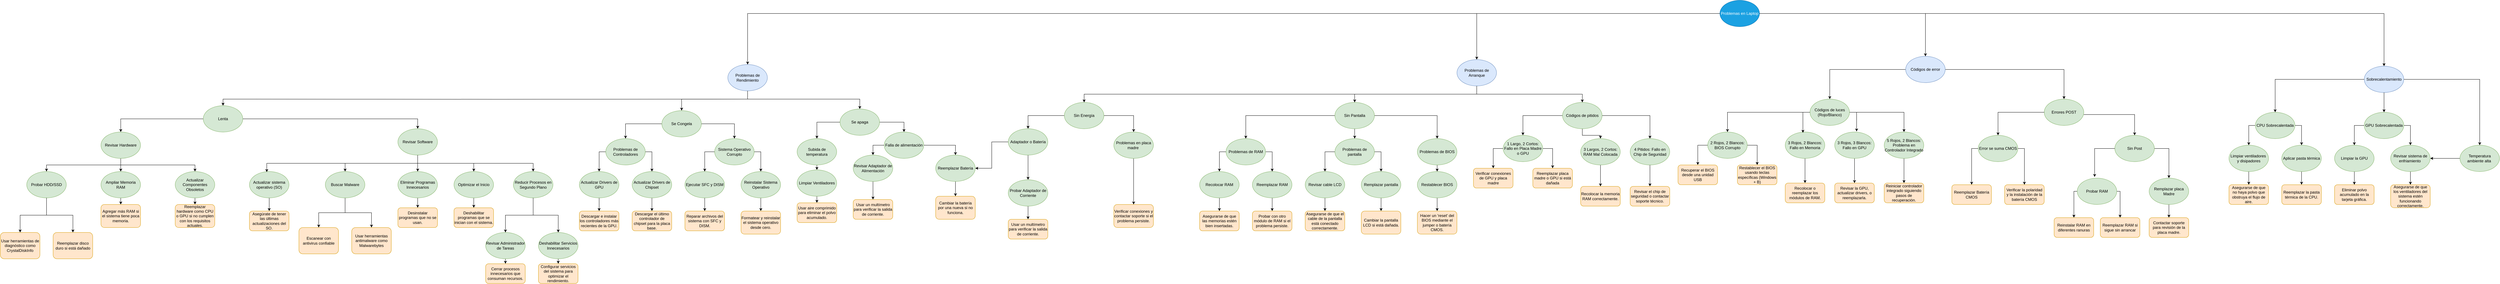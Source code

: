<mxfile version="24.8.6">
  <diagram name="Árbol de Conocimiento" id="0">
    <mxGraphModel dx="13352" dy="4760" grid="1" gridSize="10" guides="1" tooltips="1" connect="1" arrows="1" fold="1" page="1" pageScale="1" pageWidth="827" pageHeight="1169" math="0" shadow="0">
      <root>
        <mxCell id="0" />
        <mxCell id="1" parent="0" />
        <mxCell id="2" value="Problemas en Laptop" style="ellipse;whiteSpace=wrap;html=1;align=center;verticalAlign=middle;fillColor=#1ba1e2;strokeColor=#006EAF;fontColor=#ffffff;" parent="1" vertex="1">
          <mxGeometry x="707" y="30" width="120" height="80" as="geometry" />
        </mxCell>
        <mxCell id="Wz6zYILz41rzN1iIAEfl-210" style="edgeStyle=orthogonalEdgeStyle;rounded=0;orthogonalLoop=1;jettySize=auto;html=1;entryX=0.5;entryY=0;entryDx=0;entryDy=0;" edge="1" parent="1" source="3" target="6">
          <mxGeometry relative="1" as="geometry">
            <Array as="points">
              <mxPoint x="-2240" y="330" />
              <mxPoint x="-2440" y="330" />
            </Array>
          </mxGeometry>
        </mxCell>
        <mxCell id="Wz6zYILz41rzN1iIAEfl-213" style="edgeStyle=orthogonalEdgeStyle;rounded=0;orthogonalLoop=1;jettySize=auto;html=1;exitX=0.5;exitY=1;exitDx=0;exitDy=0;entryX=0.5;entryY=1;entryDx=0;entryDy=0;" edge="1" parent="1" target="5">
          <mxGeometry relative="1" as="geometry">
            <mxPoint x="-2240" y="330" as="sourcePoint" />
            <mxPoint x="-2940" y="375" as="targetPoint" />
          </mxGeometry>
        </mxCell>
        <mxCell id="3" value="Problemas de Rendimiento" style="ellipse;whiteSpace=wrap;html=1;fillColor=#dae8fc;strokeColor=#6c8ebf;" parent="1" vertex="1">
          <mxGeometry x="-2300" y="225" width="120" height="80" as="geometry" />
        </mxCell>
        <mxCell id="4" value="Problemas de Arranque" style="ellipse;whiteSpace=wrap;html=1;fillColor=#dae8fc;strokeColor=#6c8ebf;" parent="1" vertex="1">
          <mxGeometry x="-90" y="210" width="120" height="80" as="geometry" />
        </mxCell>
        <mxCell id="Wz6zYILz41rzN1iIAEfl-221" style="edgeStyle=orthogonalEdgeStyle;rounded=0;orthogonalLoop=1;jettySize=auto;html=1;entryX=0.5;entryY=1;entryDx=0;entryDy=0;" edge="1" parent="1" source="5" target="Wz6zYILz41rzN1iIAEfl-214">
          <mxGeometry relative="1" as="geometry" />
        </mxCell>
        <mxCell id="Wz6zYILz41rzN1iIAEfl-251" style="edgeStyle=orthogonalEdgeStyle;rounded=0;orthogonalLoop=1;jettySize=auto;html=1;entryX=0.5;entryY=1;entryDx=0;entryDy=0;" edge="1" parent="1" source="5" target="Wz6zYILz41rzN1iIAEfl-250">
          <mxGeometry relative="1" as="geometry" />
        </mxCell>
        <mxCell id="5" value="Lenta" style="ellipse;whiteSpace=wrap;html=1;fillColor=#d5e8d4;strokeColor=#82b366;direction=west;" parent="1" vertex="1">
          <mxGeometry x="-3890" y="350" width="120" height="80" as="geometry" />
        </mxCell>
        <mxCell id="Wz6zYILz41rzN1iIAEfl-211" style="edgeStyle=orthogonalEdgeStyle;rounded=0;orthogonalLoop=1;jettySize=auto;html=1;entryX=0.5;entryY=0;entryDx=0;entryDy=0;" edge="1" parent="1" source="6" target="Wz6zYILz41rzN1iIAEfl-194">
          <mxGeometry relative="1" as="geometry" />
        </mxCell>
        <mxCell id="Wz6zYILz41rzN1iIAEfl-212" style="edgeStyle=orthogonalEdgeStyle;rounded=0;orthogonalLoop=1;jettySize=auto;html=1;entryX=0.5;entryY=0;entryDx=0;entryDy=0;" edge="1" parent="1" source="6" target="Wz6zYILz41rzN1iIAEfl-197">
          <mxGeometry relative="1" as="geometry" />
        </mxCell>
        <mxCell id="6" value="Se Congela" style="ellipse;whiteSpace=wrap;html=1;fillColor=#d5e8d4;strokeColor=#82b366;" parent="1" vertex="1">
          <mxGeometry x="-2500" y="365" width="120" height="80" as="geometry" />
        </mxCell>
        <mxCell id="Wz6zYILz41rzN1iIAEfl-158" style="edgeStyle=orthogonalEdgeStyle;rounded=0;orthogonalLoop=1;jettySize=auto;html=1;entryX=0.5;entryY=0;entryDx=0;entryDy=0;" edge="1" parent="1" source="7" target="Wz6zYILz41rzN1iIAEfl-145">
          <mxGeometry relative="1" as="geometry" />
        </mxCell>
        <mxCell id="Wz6zYILz41rzN1iIAEfl-159" style="edgeStyle=orthogonalEdgeStyle;rounded=0;orthogonalLoop=1;jettySize=auto;html=1;entryX=0.5;entryY=0;entryDx=0;entryDy=0;exitX=0;exitY=0.5;exitDx=0;exitDy=0;" edge="1" parent="1" source="7" target="Wz6zYILz41rzN1iIAEfl-148">
          <mxGeometry relative="1" as="geometry" />
        </mxCell>
        <mxCell id="7" value="Sin Energía" style="ellipse;whiteSpace=wrap;html=1;fillColor=#d5e8d4;strokeColor=#82b366;" parent="1" vertex="1">
          <mxGeometry x="-1280" y="340" width="120" height="80" as="geometry" />
        </mxCell>
        <mxCell id="Wz6zYILz41rzN1iIAEfl-141" style="edgeStyle=orthogonalEdgeStyle;rounded=0;orthogonalLoop=1;jettySize=auto;html=1;entryX=0.5;entryY=0;entryDx=0;entryDy=0;" edge="1" parent="1" source="8" target="Wz6zYILz41rzN1iIAEfl-125">
          <mxGeometry relative="1" as="geometry" />
        </mxCell>
        <mxCell id="Wz6zYILz41rzN1iIAEfl-142" style="edgeStyle=orthogonalEdgeStyle;rounded=0;orthogonalLoop=1;jettySize=auto;html=1;entryX=0.5;entryY=0;entryDx=0;entryDy=0;" edge="1" parent="1" source="8" target="Wz6zYILz41rzN1iIAEfl-119">
          <mxGeometry relative="1" as="geometry" />
        </mxCell>
        <mxCell id="Wz6zYILz41rzN1iIAEfl-143" style="edgeStyle=orthogonalEdgeStyle;rounded=0;orthogonalLoop=1;jettySize=auto;html=1;exitX=0.5;exitY=1;exitDx=0;exitDy=0;entryX=0.5;entryY=0;entryDx=0;entryDy=0;" edge="1" parent="1" source="8" target="Wz6zYILz41rzN1iIAEfl-122">
          <mxGeometry relative="1" as="geometry" />
        </mxCell>
        <mxCell id="8" value="Sin Pantalla" style="ellipse;whiteSpace=wrap;html=1;fillColor=#d5e8d4;strokeColor=#82b366;" parent="1" vertex="1">
          <mxGeometry x="-460" y="340" width="120" height="80" as="geometry" />
        </mxCell>
        <mxCell id="9" style="edgeStyle=orthogonalEdgeStyle;rounded=0;orthogonalLoop=1;jettySize=auto;html=1;" parent="1" source="2" target="3" edge="1">
          <mxGeometry relative="1" as="geometry" />
        </mxCell>
        <mxCell id="10" style="edgeStyle=orthogonalEdgeStyle;rounded=0;orthogonalLoop=1;jettySize=auto;html=1;" parent="1" source="2" target="4" edge="1">
          <mxGeometry relative="1" as="geometry" />
        </mxCell>
        <mxCell id="13" style="edgeStyle=orthogonalEdgeStyle;rounded=0;orthogonalLoop=1;jettySize=auto;html=1;exitX=0.5;exitY=1;exitDx=0;exitDy=0;" parent="1" source="4" target="7" edge="1">
          <mxGeometry relative="1" as="geometry" />
        </mxCell>
        <mxCell id="14" style="edgeStyle=orthogonalEdgeStyle;rounded=0;orthogonalLoop=1;jettySize=auto;html=1;exitX=0.5;exitY=1;exitDx=0;exitDy=0;" parent="1" source="4" target="8" edge="1">
          <mxGeometry relative="1" as="geometry" />
        </mxCell>
        <mxCell id="Wz6zYILz41rzN1iIAEfl-52" style="edgeStyle=orthogonalEdgeStyle;rounded=0;orthogonalLoop=1;jettySize=auto;html=1;entryX=0.5;entryY=0;entryDx=0;entryDy=0;" edge="1" parent="1" source="Wz6zYILz41rzN1iIAEfl-14" target="Wz6zYILz41rzN1iIAEfl-51">
          <mxGeometry relative="1" as="geometry" />
        </mxCell>
        <mxCell id="Wz6zYILz41rzN1iIAEfl-53" style="edgeStyle=orthogonalEdgeStyle;rounded=0;orthogonalLoop=1;jettySize=auto;html=1;entryX=0.5;entryY=0;entryDx=0;entryDy=0;" edge="1" parent="1" source="Wz6zYILz41rzN1iIAEfl-14" target="Wz6zYILz41rzN1iIAEfl-50">
          <mxGeometry relative="1" as="geometry" />
        </mxCell>
        <mxCell id="Wz6zYILz41rzN1iIAEfl-14" value="Códigos de error" style="ellipse;whiteSpace=wrap;html=1;fillColor=#dae8fc;strokeColor=#6c8ebf;" vertex="1" parent="1">
          <mxGeometry x="1270" y="200" width="120" height="80" as="geometry" />
        </mxCell>
        <mxCell id="Wz6zYILz41rzN1iIAEfl-15" style="edgeStyle=orthogonalEdgeStyle;rounded=0;orthogonalLoop=1;jettySize=auto;html=1;exitX=1;exitY=0.5;exitDx=0;exitDy=0;entryX=0.5;entryY=0;entryDx=0;entryDy=0;" edge="1" parent="1" source="2" target="Wz6zYILz41rzN1iIAEfl-14">
          <mxGeometry relative="1" as="geometry">
            <mxPoint x="530" y="100" as="sourcePoint" />
            <mxPoint x="670" y="210" as="targetPoint" />
          </mxGeometry>
        </mxCell>
        <mxCell id="Wz6zYILz41rzN1iIAEfl-16" value="Sobrecalentamiento" style="ellipse;whiteSpace=wrap;html=1;fillColor=#dae8fc;strokeColor=#6c8ebf;" vertex="1" parent="1">
          <mxGeometry x="2660" y="230" width="120" height="80" as="geometry" />
        </mxCell>
        <mxCell id="Wz6zYILz41rzN1iIAEfl-17" style="edgeStyle=orthogonalEdgeStyle;rounded=0;orthogonalLoop=1;jettySize=auto;html=1;exitX=1;exitY=0.5;exitDx=0;exitDy=0;entryX=0.5;entryY=0;entryDx=0;entryDy=0;" edge="1" parent="1" target="Wz6zYILz41rzN1iIAEfl-16" source="2">
          <mxGeometry relative="1" as="geometry">
            <mxPoint x="920" y="90" as="sourcePoint" />
            <mxPoint x="1070" y="210" as="targetPoint" />
          </mxGeometry>
        </mxCell>
        <mxCell id="Wz6zYILz41rzN1iIAEfl-266" style="edgeStyle=orthogonalEdgeStyle;rounded=0;orthogonalLoop=1;jettySize=auto;html=1;entryX=1;entryY=0.5;entryDx=0;entryDy=0;" edge="1" parent="1" source="Wz6zYILz41rzN1iIAEfl-18" target="Wz6zYILz41rzN1iIAEfl-37">
          <mxGeometry relative="1" as="geometry" />
        </mxCell>
        <mxCell id="Wz6zYILz41rzN1iIAEfl-18" value="Temperatura ambiente alta&amp;nbsp;" style="ellipse;whiteSpace=wrap;html=1;fillColor=#d5e8d4;strokeColor=#82b366;" vertex="1" parent="1">
          <mxGeometry x="2950" y="470" width="120" height="80" as="geometry" />
        </mxCell>
        <mxCell id="Wz6zYILz41rzN1iIAEfl-41" style="edgeStyle=orthogonalEdgeStyle;rounded=0;orthogonalLoop=1;jettySize=auto;html=1;exitX=0;exitY=0.5;exitDx=0;exitDy=0;" edge="1" parent="1" source="Wz6zYILz41rzN1iIAEfl-19" target="Wz6zYILz41rzN1iIAEfl-39">
          <mxGeometry relative="1" as="geometry" />
        </mxCell>
        <mxCell id="Wz6zYILz41rzN1iIAEfl-42" value="" style="edgeStyle=orthogonalEdgeStyle;rounded=0;orthogonalLoop=1;jettySize=auto;html=1;entryX=0.5;entryY=0;entryDx=0;entryDy=0;exitX=1;exitY=0.5;exitDx=0;exitDy=0;" edge="1" parent="1" source="Wz6zYILz41rzN1iIAEfl-19" target="Wz6zYILz41rzN1iIAEfl-37">
          <mxGeometry relative="1" as="geometry" />
        </mxCell>
        <mxCell id="Wz6zYILz41rzN1iIAEfl-19" value="GPU Sobrecalentada" style="ellipse;whiteSpace=wrap;html=1;fillColor=#d5e8d4;strokeColor=#82b366;" vertex="1" parent="1">
          <mxGeometry x="2660" y="370" width="120" height="80" as="geometry" />
        </mxCell>
        <mxCell id="Wz6zYILz41rzN1iIAEfl-30" style="edgeStyle=orthogonalEdgeStyle;rounded=0;orthogonalLoop=1;jettySize=auto;html=1;entryX=0.5;entryY=0;entryDx=0;entryDy=0;exitX=0;exitY=0.5;exitDx=0;exitDy=0;" edge="1" parent="1" source="Wz6zYILz41rzN1iIAEfl-20" target="Wz6zYILz41rzN1iIAEfl-28">
          <mxGeometry relative="1" as="geometry" />
        </mxCell>
        <mxCell id="Wz6zYILz41rzN1iIAEfl-31" style="edgeStyle=orthogonalEdgeStyle;rounded=0;orthogonalLoop=1;jettySize=auto;html=1;exitX=1;exitY=0.5;exitDx=0;exitDy=0;" edge="1" parent="1" source="Wz6zYILz41rzN1iIAEfl-20" target="Wz6zYILz41rzN1iIAEfl-27">
          <mxGeometry relative="1" as="geometry" />
        </mxCell>
        <mxCell id="Wz6zYILz41rzN1iIAEfl-20" value="CPU Sobrecalentada" style="ellipse;whiteSpace=wrap;html=1;fillColor=#d5e8d4;strokeColor=#82b366;" vertex="1" parent="1">
          <mxGeometry x="2330" y="370" width="120" height="80" as="geometry" />
        </mxCell>
        <mxCell id="Wz6zYILz41rzN1iIAEfl-21" value="" style="endArrow=classic;html=1;rounded=0;exitX=0;exitY=0.5;exitDx=0;exitDy=0;entryX=0.5;entryY=0;entryDx=0;entryDy=0;" edge="1" parent="1" source="Wz6zYILz41rzN1iIAEfl-16" target="Wz6zYILz41rzN1iIAEfl-20">
          <mxGeometry width="50" height="50" relative="1" as="geometry">
            <mxPoint x="2610" y="340" as="sourcePoint" />
            <mxPoint x="2660" y="290" as="targetPoint" />
            <Array as="points">
              <mxPoint x="2450" y="270" />
              <mxPoint x="2390" y="270" />
            </Array>
          </mxGeometry>
        </mxCell>
        <mxCell id="Wz6zYILz41rzN1iIAEfl-22" value="" style="endArrow=classic;html=1;rounded=0;entryX=0.5;entryY=0;entryDx=0;entryDy=0;exitX=1;exitY=0.5;exitDx=0;exitDy=0;" edge="1" parent="1" source="Wz6zYILz41rzN1iIAEfl-16" target="Wz6zYILz41rzN1iIAEfl-18">
          <mxGeometry width="50" height="50" relative="1" as="geometry">
            <mxPoint x="2790" y="270" as="sourcePoint" />
            <mxPoint x="2510" y="370" as="targetPoint" />
            <Array as="points">
              <mxPoint x="2940" y="270" />
              <mxPoint x="3010" y="270" />
            </Array>
          </mxGeometry>
        </mxCell>
        <mxCell id="Wz6zYILz41rzN1iIAEfl-23" value="" style="endArrow=classic;html=1;rounded=0;exitX=0.5;exitY=1;exitDx=0;exitDy=0;entryX=0.5;entryY=0;entryDx=0;entryDy=0;" edge="1" parent="1" source="Wz6zYILz41rzN1iIAEfl-16" target="Wz6zYILz41rzN1iIAEfl-19">
          <mxGeometry width="50" height="50" relative="1" as="geometry">
            <mxPoint x="2680" y="290" as="sourcePoint" />
            <mxPoint x="2520" y="380" as="targetPoint" />
            <Array as="points" />
          </mxGeometry>
        </mxCell>
        <mxCell id="Wz6zYILz41rzN1iIAEfl-25" value="Asegurarse de que no haya polvo que obstruya el flujo de aire." style="rounded=1;whiteSpace=wrap;html=1;fillColor=#ffe6cc;strokeColor=#d79b00;" vertex="1" parent="1">
          <mxGeometry x="2250" y="590" width="120" height="60" as="geometry" />
        </mxCell>
        <mxCell id="Wz6zYILz41rzN1iIAEfl-34" value="" style="edgeStyle=orthogonalEdgeStyle;rounded=0;orthogonalLoop=1;jettySize=auto;html=1;" edge="1" parent="1" source="Wz6zYILz41rzN1iIAEfl-27" target="Wz6zYILz41rzN1iIAEfl-33">
          <mxGeometry relative="1" as="geometry" />
        </mxCell>
        <mxCell id="Wz6zYILz41rzN1iIAEfl-27" value="Aplicar pasta térmica" style="ellipse;whiteSpace=wrap;html=1;fillColor=#d5e8d4;strokeColor=#82b366;" vertex="1" parent="1">
          <mxGeometry x="2410" y="470" width="120" height="80" as="geometry" />
        </mxCell>
        <mxCell id="Wz6zYILz41rzN1iIAEfl-32" value="" style="edgeStyle=orthogonalEdgeStyle;rounded=0;orthogonalLoop=1;jettySize=auto;html=1;" edge="1" parent="1" source="Wz6zYILz41rzN1iIAEfl-28" target="Wz6zYILz41rzN1iIAEfl-25">
          <mxGeometry relative="1" as="geometry" />
        </mxCell>
        <mxCell id="Wz6zYILz41rzN1iIAEfl-28" value="Limpiar ventiladores&amp;nbsp;&lt;div&gt;y disipadores&lt;/div&gt;" style="ellipse;whiteSpace=wrap;html=1;fillColor=#d5e8d4;strokeColor=#82b366;" vertex="1" parent="1">
          <mxGeometry x="2250" y="470" width="120" height="80" as="geometry" />
        </mxCell>
        <mxCell id="Wz6zYILz41rzN1iIAEfl-33" value="Reemplazar la pasta térmica de la CPU." style="rounded=1;whiteSpace=wrap;html=1;fillColor=#ffe6cc;strokeColor=#d79b00;" vertex="1" parent="1">
          <mxGeometry x="2410" y="590" width="120" height="60" as="geometry" />
        </mxCell>
        <mxCell id="Wz6zYILz41rzN1iIAEfl-35" value="Eliminar polvo acumulado en la tarjeta gráfica." style="rounded=1;whiteSpace=wrap;html=1;fillColor=#ffe6cc;strokeColor=#d79b00;" vertex="1" parent="1">
          <mxGeometry x="2570" y="590" width="120" height="60" as="geometry" />
        </mxCell>
        <mxCell id="Wz6zYILz41rzN1iIAEfl-36" value="" style="edgeStyle=orthogonalEdgeStyle;rounded=0;orthogonalLoop=1;jettySize=auto;html=1;" edge="1" parent="1" source="Wz6zYILz41rzN1iIAEfl-37" target="Wz6zYILz41rzN1iIAEfl-40">
          <mxGeometry relative="1" as="geometry" />
        </mxCell>
        <mxCell id="Wz6zYILz41rzN1iIAEfl-37" value="Revisar sistema de enfriamiento&amp;nbsp;" style="ellipse;whiteSpace=wrap;html=1;fillColor=#d5e8d4;strokeColor=#82b366;" vertex="1" parent="1">
          <mxGeometry x="2740" y="470" width="120" height="80" as="geometry" />
        </mxCell>
        <mxCell id="Wz6zYILz41rzN1iIAEfl-38" value="" style="edgeStyle=orthogonalEdgeStyle;rounded=0;orthogonalLoop=1;jettySize=auto;html=1;" edge="1" parent="1" source="Wz6zYILz41rzN1iIAEfl-39" target="Wz6zYILz41rzN1iIAEfl-35">
          <mxGeometry relative="1" as="geometry" />
        </mxCell>
        <mxCell id="Wz6zYILz41rzN1iIAEfl-39" value="Limpiar la GPU" style="ellipse;whiteSpace=wrap;html=1;fillColor=#d5e8d4;strokeColor=#82b366;" vertex="1" parent="1">
          <mxGeometry x="2570" y="470" width="120" height="80" as="geometry" />
        </mxCell>
        <mxCell id="Wz6zYILz41rzN1iIAEfl-40" value="Asegurarse de que los ventiladores del sistema estén funcionando correctamente." style="rounded=1;whiteSpace=wrap;html=1;fillColor=#ffe6cc;strokeColor=#d79b00;" vertex="1" parent="1">
          <mxGeometry x="2740" y="590" width="120" height="70" as="geometry" />
        </mxCell>
        <mxCell id="Wz6zYILz41rzN1iIAEfl-65" style="edgeStyle=orthogonalEdgeStyle;rounded=0;orthogonalLoop=1;jettySize=auto;html=1;entryX=0.5;entryY=0;entryDx=0;entryDy=0;exitX=0.999;exitY=0.586;exitDx=0;exitDy=0;exitPerimeter=0;" edge="1" parent="1" source="Wz6zYILz41rzN1iIAEfl-50" target="Wz6zYILz41rzN1iIAEfl-56">
          <mxGeometry relative="1" as="geometry" />
        </mxCell>
        <mxCell id="Wz6zYILz41rzN1iIAEfl-50" value="Errores POST" style="ellipse;whiteSpace=wrap;html=1;fillColor=#d5e8d4;strokeColor=#82b366;" vertex="1" parent="1">
          <mxGeometry x="1690" y="330" width="120" height="80" as="geometry" />
        </mxCell>
        <mxCell id="Wz6zYILz41rzN1iIAEfl-85" style="edgeStyle=orthogonalEdgeStyle;rounded=0;orthogonalLoop=1;jettySize=auto;html=1;entryX=0.5;entryY=0;entryDx=0;entryDy=0;" edge="1" parent="1" source="Wz6zYILz41rzN1iIAEfl-51" target="Wz6zYILz41rzN1iIAEfl-81">
          <mxGeometry relative="1" as="geometry" />
        </mxCell>
        <mxCell id="Wz6zYILz41rzN1iIAEfl-86" style="edgeStyle=orthogonalEdgeStyle;rounded=0;orthogonalLoop=1;jettySize=auto;html=1;entryX=0.5;entryY=0;entryDx=0;entryDy=0;" edge="1" parent="1" source="Wz6zYILz41rzN1iIAEfl-51" target="Wz6zYILz41rzN1iIAEfl-82">
          <mxGeometry relative="1" as="geometry" />
        </mxCell>
        <mxCell id="Wz6zYILz41rzN1iIAEfl-51" value="Códigos de luces (Rojo/Blanco)" style="ellipse;whiteSpace=wrap;html=1;fillColor=#d5e8d4;strokeColor=#82b366;" vertex="1" parent="1">
          <mxGeometry x="980" y="330" width="120" height="80" as="geometry" />
        </mxCell>
        <mxCell id="Wz6zYILz41rzN1iIAEfl-76" style="edgeStyle=orthogonalEdgeStyle;rounded=0;orthogonalLoop=1;jettySize=auto;html=1;entryX=0.5;entryY=0;entryDx=0;entryDy=0;exitX=1;exitY=0.5;exitDx=0;exitDy=0;" edge="1" parent="1" source="Wz6zYILz41rzN1iIAEfl-55" target="Wz6zYILz41rzN1iIAEfl-74">
          <mxGeometry relative="1" as="geometry">
            <mxPoint x="1630" y="580" as="targetPoint" />
          </mxGeometry>
        </mxCell>
        <mxCell id="Wz6zYILz41rzN1iIAEfl-77" style="edgeStyle=orthogonalEdgeStyle;rounded=0;orthogonalLoop=1;jettySize=auto;html=1;entryX=0.5;entryY=0;entryDx=0;entryDy=0;exitX=0;exitY=0.5;exitDx=0;exitDy=0;" edge="1" parent="1" source="Wz6zYILz41rzN1iIAEfl-55" target="Wz6zYILz41rzN1iIAEfl-69">
          <mxGeometry relative="1" as="geometry">
            <mxPoint x="1470" y="580" as="targetPoint" />
          </mxGeometry>
        </mxCell>
        <mxCell id="Wz6zYILz41rzN1iIAEfl-55" value="Error se suma CMOS" style="ellipse;whiteSpace=wrap;html=1;fillColor=#d5e8d4;strokeColor=#82b366;" vertex="1" parent="1">
          <mxGeometry x="1490" y="440" width="120" height="80" as="geometry" />
        </mxCell>
        <mxCell id="Wz6zYILz41rzN1iIAEfl-63" style="edgeStyle=orthogonalEdgeStyle;rounded=0;orthogonalLoop=1;jettySize=auto;html=1;entryX=0.5;entryY=0;entryDx=0;entryDy=0;exitX=1;exitY=0.5;exitDx=0;exitDy=0;" edge="1" parent="1" source="Wz6zYILz41rzN1iIAEfl-56" target="Wz6zYILz41rzN1iIAEfl-59">
          <mxGeometry relative="1" as="geometry" />
        </mxCell>
        <mxCell id="Wz6zYILz41rzN1iIAEfl-56" value="Sin Post" style="ellipse;whiteSpace=wrap;html=1;fillColor=#d5e8d4;strokeColor=#82b366;" vertex="1" parent="1">
          <mxGeometry x="1904" y="440" width="120" height="80" as="geometry" />
        </mxCell>
        <mxCell id="Wz6zYILz41rzN1iIAEfl-58" value="" style="edgeStyle=orthogonalEdgeStyle;rounded=0;orthogonalLoop=1;jettySize=auto;html=1;" edge="1" parent="1" source="Wz6zYILz41rzN1iIAEfl-59" target="Wz6zYILz41rzN1iIAEfl-62">
          <mxGeometry relative="1" as="geometry" />
        </mxCell>
        <mxCell id="Wz6zYILz41rzN1iIAEfl-59" value="Remplazar placa Madre" style="ellipse;whiteSpace=wrap;html=1;fillColor=#d5e8d4;strokeColor=#82b366;" vertex="1" parent="1">
          <mxGeometry x="2008" y="570" width="120" height="80" as="geometry" />
        </mxCell>
        <mxCell id="Wz6zYILz41rzN1iIAEfl-60" value="" style="edgeStyle=orthogonalEdgeStyle;rounded=0;orthogonalLoop=1;jettySize=auto;html=1;exitX=0;exitY=0.5;exitDx=0;exitDy=0;entryX=0.5;entryY=0;entryDx=0;entryDy=0;" edge="1" parent="1" source="Wz6zYILz41rzN1iIAEfl-61" target="Wz6zYILz41rzN1iIAEfl-79">
          <mxGeometry relative="1" as="geometry">
            <mxPoint x="1780" y="680" as="targetPoint" />
            <Array as="points">
              <mxPoint x="1780" y="610" />
            </Array>
          </mxGeometry>
        </mxCell>
        <mxCell id="Wz6zYILz41rzN1iIAEfl-68" style="edgeStyle=orthogonalEdgeStyle;rounded=0;orthogonalLoop=1;jettySize=auto;html=1;entryX=0.5;entryY=0;entryDx=0;entryDy=0;exitX=1;exitY=0.5;exitDx=0;exitDy=0;" edge="1" parent="1" source="Wz6zYILz41rzN1iIAEfl-61" target="Wz6zYILz41rzN1iIAEfl-80">
          <mxGeometry relative="1" as="geometry">
            <mxPoint x="1920" y="680" as="targetPoint" />
            <Array as="points">
              <mxPoint x="1920" y="610" />
            </Array>
          </mxGeometry>
        </mxCell>
        <mxCell id="Wz6zYILz41rzN1iIAEfl-61" value="Probar RAM" style="ellipse;whiteSpace=wrap;html=1;fillColor=#d5e8d4;strokeColor=#82b366;" vertex="1" parent="1">
          <mxGeometry x="1790" y="570" width="120" height="80" as="geometry" />
        </mxCell>
        <mxCell id="Wz6zYILz41rzN1iIAEfl-62" value="Contactar soporte para revisión de la placa madre." style="rounded=1;whiteSpace=wrap;html=1;fillColor=#ffe6cc;strokeColor=#d79b00;" vertex="1" parent="1">
          <mxGeometry x="2008" y="690" width="120" height="60" as="geometry" />
        </mxCell>
        <mxCell id="Wz6zYILz41rzN1iIAEfl-64" style="edgeStyle=orthogonalEdgeStyle;rounded=0;orthogonalLoop=1;jettySize=auto;html=1;entryX=0.44;entryY=-0.045;entryDx=0;entryDy=0;entryPerimeter=0;exitX=0;exitY=0.5;exitDx=0;exitDy=0;" edge="1" parent="1" source="Wz6zYILz41rzN1iIAEfl-56" target="Wz6zYILz41rzN1iIAEfl-61">
          <mxGeometry relative="1" as="geometry" />
        </mxCell>
        <mxCell id="Wz6zYILz41rzN1iIAEfl-69" value="Reemplazar Batería CMOS" style="rounded=1;whiteSpace=wrap;html=1;fillColor=#ffe6cc;strokeColor=#d79b00;" vertex="1" parent="1">
          <mxGeometry x="1410" y="590" width="120" height="60" as="geometry" />
        </mxCell>
        <mxCell id="Wz6zYILz41rzN1iIAEfl-74" value="Verificar la polaridad y la instalación de la batería CMOS" style="rounded=1;whiteSpace=wrap;html=1;fillColor=#ffe6cc;strokeColor=#d79b00;" vertex="1" parent="1">
          <mxGeometry x="1570" y="590" width="120" height="60" as="geometry" />
        </mxCell>
        <mxCell id="Wz6zYILz41rzN1iIAEfl-75" style="edgeStyle=orthogonalEdgeStyle;rounded=0;orthogonalLoop=1;jettySize=auto;html=1;entryX=0.5;entryY=0;entryDx=0;entryDy=0;" edge="1" parent="1" source="Wz6zYILz41rzN1iIAEfl-50" target="Wz6zYILz41rzN1iIAEfl-55">
          <mxGeometry relative="1" as="geometry">
            <mxPoint x="1490" y="360" as="targetPoint" />
            <Array as="points">
              <mxPoint x="1550" y="370" />
            </Array>
          </mxGeometry>
        </mxCell>
        <mxCell id="Wz6zYILz41rzN1iIAEfl-79" value="Reinstalar RAM en diferentes ranuras" style="rounded=1;whiteSpace=wrap;html=1;fillColor=#ffe6cc;strokeColor=#d79b00;" vertex="1" parent="1">
          <mxGeometry x="1720" y="690" width="120" height="60" as="geometry" />
        </mxCell>
        <mxCell id="Wz6zYILz41rzN1iIAEfl-80" value="Reemplazar RAM si sigue sin arrancar" style="rounded=1;whiteSpace=wrap;html=1;fillColor=#ffe6cc;strokeColor=#d79b00;" vertex="1" parent="1">
          <mxGeometry x="1860" y="690" width="120" height="60" as="geometry" />
        </mxCell>
        <mxCell id="Wz6zYILz41rzN1iIAEfl-91" style="edgeStyle=orthogonalEdgeStyle;rounded=0;orthogonalLoop=1;jettySize=auto;html=1;entryX=0.5;entryY=0;entryDx=0;entryDy=0;exitX=0;exitY=0.5;exitDx=0;exitDy=0;" edge="1" parent="1" source="Wz6zYILz41rzN1iIAEfl-81" target="Wz6zYILz41rzN1iIAEfl-93">
          <mxGeometry relative="1" as="geometry">
            <mxPoint x="639" y="520" as="targetPoint" />
          </mxGeometry>
        </mxCell>
        <mxCell id="Wz6zYILz41rzN1iIAEfl-92" value="" style="edgeStyle=orthogonalEdgeStyle;rounded=0;orthogonalLoop=1;jettySize=auto;html=1;entryX=0.5;entryY=0;entryDx=0;entryDy=0;exitX=1;exitY=0.5;exitDx=0;exitDy=0;" edge="1" parent="1" source="Wz6zYILz41rzN1iIAEfl-81" target="Wz6zYILz41rzN1iIAEfl-94">
          <mxGeometry relative="1" as="geometry">
            <mxPoint x="821" y="520" as="targetPoint" />
          </mxGeometry>
        </mxCell>
        <mxCell id="Wz6zYILz41rzN1iIAEfl-81" value="2 Rojos, 2 Blancos: BIOS Corrupto" style="ellipse;whiteSpace=wrap;html=1;fillColor=#d5e8d4;strokeColor=#82b366;" vertex="1" parent="1">
          <mxGeometry x="670" y="430" width="120" height="80" as="geometry" />
        </mxCell>
        <mxCell id="Wz6zYILz41rzN1iIAEfl-100" style="edgeStyle=orthogonalEdgeStyle;rounded=0;orthogonalLoop=1;jettySize=auto;html=1;entryX=0.5;entryY=0;entryDx=0;entryDy=0;" edge="1" parent="1" source="Wz6zYILz41rzN1iIAEfl-82" target="Wz6zYILz41rzN1iIAEfl-97">
          <mxGeometry relative="1" as="geometry" />
        </mxCell>
        <mxCell id="Wz6zYILz41rzN1iIAEfl-82" value="5 Rojos, 2 Blancos: Problema en Controlador Integrado" style="ellipse;whiteSpace=wrap;html=1;fillColor=#d5e8d4;strokeColor=#82b366;align=center;" vertex="1" parent="1">
          <mxGeometry x="1205" y="430" width="120" height="80" as="geometry" />
        </mxCell>
        <mxCell id="Wz6zYILz41rzN1iIAEfl-99" style="edgeStyle=orthogonalEdgeStyle;rounded=0;orthogonalLoop=1;jettySize=auto;html=1;entryX=0.5;entryY=0;entryDx=0;entryDy=0;" edge="1" parent="1" source="Wz6zYILz41rzN1iIAEfl-83" target="Wz6zYILz41rzN1iIAEfl-96">
          <mxGeometry relative="1" as="geometry" />
        </mxCell>
        <mxCell id="Wz6zYILz41rzN1iIAEfl-83" value="3 Rojos, 3 Blancos: Fallo en GPU" style="ellipse;whiteSpace=wrap;html=1;fillColor=#d5e8d4;strokeColor=#82b366;" vertex="1" parent="1">
          <mxGeometry x="1055" y="430" width="120" height="80" as="geometry" />
        </mxCell>
        <mxCell id="Wz6zYILz41rzN1iIAEfl-98" style="edgeStyle=orthogonalEdgeStyle;rounded=0;orthogonalLoop=1;jettySize=auto;html=1;entryX=0.5;entryY=0;entryDx=0;entryDy=0;" edge="1" parent="1" source="Wz6zYILz41rzN1iIAEfl-84" target="Wz6zYILz41rzN1iIAEfl-95">
          <mxGeometry relative="1" as="geometry" />
        </mxCell>
        <mxCell id="Wz6zYILz41rzN1iIAEfl-84" value="3 Rojos, 2 Blancos: Fallo en Memoria" style="ellipse;whiteSpace=wrap;html=1;fillColor=#d5e8d4;strokeColor=#82b366;" vertex="1" parent="1">
          <mxGeometry x="905" y="430" width="120" height="80" as="geometry" />
        </mxCell>
        <mxCell id="Wz6zYILz41rzN1iIAEfl-87" style="edgeStyle=orthogonalEdgeStyle;rounded=0;orthogonalLoop=1;jettySize=auto;html=1;entryX=0.553;entryY=-0.021;entryDx=0;entryDy=0;entryPerimeter=0;exitX=1;exitY=0.5;exitDx=0;exitDy=0;" edge="1" parent="1" source="Wz6zYILz41rzN1iIAEfl-51" target="Wz6zYILz41rzN1iIAEfl-83">
          <mxGeometry relative="1" as="geometry" />
        </mxCell>
        <mxCell id="Wz6zYILz41rzN1iIAEfl-88" style="edgeStyle=orthogonalEdgeStyle;rounded=0;orthogonalLoop=1;jettySize=auto;html=1;entryX=0.447;entryY=0.029;entryDx=0;entryDy=0;entryPerimeter=0;exitX=0;exitY=0.5;exitDx=0;exitDy=0;" edge="1" parent="1" source="Wz6zYILz41rzN1iIAEfl-51" target="Wz6zYILz41rzN1iIAEfl-84">
          <mxGeometry relative="1" as="geometry" />
        </mxCell>
        <mxCell id="Wz6zYILz41rzN1iIAEfl-93" value="Recuperar el BIOS desde una unidad USB" style="rounded=1;whiteSpace=wrap;html=1;fillColor=#ffe6cc;strokeColor=#d79b00;" vertex="1" parent="1">
          <mxGeometry x="580" y="530" width="120" height="60" as="geometry" />
        </mxCell>
        <mxCell id="Wz6zYILz41rzN1iIAEfl-94" value="Restablecer el BIOS usando teclas específicas (Windows + B)" style="rounded=1;whiteSpace=wrap;html=1;fillColor=#ffe6cc;strokeColor=#d79b00;" vertex="1" parent="1">
          <mxGeometry x="760" y="530" width="120" height="60" as="geometry" />
        </mxCell>
        <mxCell id="Wz6zYILz41rzN1iIAEfl-95" value="Recolocar o reemplazar los módulos de RAM." style="rounded=1;whiteSpace=wrap;html=1;fillColor=#ffe6cc;strokeColor=#d79b00;" vertex="1" parent="1">
          <mxGeometry x="905" y="585" width="120" height="60" as="geometry" />
        </mxCell>
        <mxCell id="Wz6zYILz41rzN1iIAEfl-96" value="Revisar la GPU, actualizar drivers, o reemplazarla." style="rounded=1;whiteSpace=wrap;html=1;fillColor=#ffe6cc;strokeColor=#d79b00;" vertex="1" parent="1">
          <mxGeometry x="1055" y="585" width="120" height="60" as="geometry" />
        </mxCell>
        <mxCell id="Wz6zYILz41rzN1iIAEfl-97" value="Reiniciar controlador integrado siguiendo pasos de recuperación." style="rounded=1;whiteSpace=wrap;html=1;fillColor=#ffe6cc;strokeColor=#d79b00;" vertex="1" parent="1">
          <mxGeometry x="1205" y="585" width="120" height="60" as="geometry" />
        </mxCell>
        <mxCell id="Wz6zYILz41rzN1iIAEfl-114" style="edgeStyle=orthogonalEdgeStyle;rounded=0;orthogonalLoop=1;jettySize=auto;html=1;entryX=0.5;entryY=0;entryDx=0;entryDy=0;" edge="1" parent="1" source="Wz6zYILz41rzN1iIAEfl-101" target="Wz6zYILz41rzN1iIAEfl-105">
          <mxGeometry relative="1" as="geometry" />
        </mxCell>
        <mxCell id="Wz6zYILz41rzN1iIAEfl-115" style="edgeStyle=orthogonalEdgeStyle;rounded=0;orthogonalLoop=1;jettySize=auto;html=1;" edge="1" parent="1" source="Wz6zYILz41rzN1iIAEfl-101" target="Wz6zYILz41rzN1iIAEfl-107">
          <mxGeometry relative="1" as="geometry" />
        </mxCell>
        <mxCell id="Wz6zYILz41rzN1iIAEfl-117" style="edgeStyle=orthogonalEdgeStyle;rounded=0;orthogonalLoop=1;jettySize=auto;html=1;entryX=0.5;entryY=0;entryDx=0;entryDy=0;" edge="1" parent="1" source="Wz6zYILz41rzN1iIAEfl-101" target="Wz6zYILz41rzN1iIAEfl-109">
          <mxGeometry relative="1" as="geometry" />
        </mxCell>
        <mxCell id="Wz6zYILz41rzN1iIAEfl-101" value="Códigos de pitidos" style="ellipse;whiteSpace=wrap;html=1;fillColor=#d5e8d4;strokeColor=#82b366;" vertex="1" parent="1">
          <mxGeometry x="230" y="340" width="120" height="80" as="geometry" />
        </mxCell>
        <mxCell id="Wz6zYILz41rzN1iIAEfl-102" style="edgeStyle=orthogonalEdgeStyle;rounded=0;orthogonalLoop=1;jettySize=auto;html=1;entryX=0.5;entryY=0;entryDx=0;entryDy=0;exitX=0.5;exitY=1;exitDx=0;exitDy=0;" edge="1" parent="1" source="4" target="Wz6zYILz41rzN1iIAEfl-101">
          <mxGeometry relative="1" as="geometry">
            <mxPoint x="-20" y="300" as="sourcePoint" />
            <mxPoint x="10" y="370" as="targetPoint" />
          </mxGeometry>
        </mxCell>
        <mxCell id="Wz6zYILz41rzN1iIAEfl-103" style="edgeStyle=orthogonalEdgeStyle;rounded=0;orthogonalLoop=1;jettySize=auto;html=1;entryX=0.5;entryY=0;entryDx=0;entryDy=0;exitX=0;exitY=0.5;exitDx=0;exitDy=0;" edge="1" parent="1" source="Wz6zYILz41rzN1iIAEfl-105" target="Wz6zYILz41rzN1iIAEfl-110">
          <mxGeometry relative="1" as="geometry">
            <mxPoint x="19" y="530" as="targetPoint" />
          </mxGeometry>
        </mxCell>
        <mxCell id="Wz6zYILz41rzN1iIAEfl-104" value="" style="edgeStyle=orthogonalEdgeStyle;rounded=0;orthogonalLoop=1;jettySize=auto;html=1;entryX=0.5;entryY=0;entryDx=0;entryDy=0;exitX=1;exitY=0.5;exitDx=0;exitDy=0;" edge="1" parent="1" source="Wz6zYILz41rzN1iIAEfl-105" target="Wz6zYILz41rzN1iIAEfl-111">
          <mxGeometry relative="1" as="geometry">
            <mxPoint x="201" y="530" as="targetPoint" />
          </mxGeometry>
        </mxCell>
        <mxCell id="Wz6zYILz41rzN1iIAEfl-105" value="1 Largo, 2 Cortos: Fallo en Placa Madre o GPU" style="ellipse;whiteSpace=wrap;html=1;fillColor=#d5e8d4;strokeColor=#82b366;" vertex="1" parent="1">
          <mxGeometry x="50" y="440" width="120" height="80" as="geometry" />
        </mxCell>
        <mxCell id="Wz6zYILz41rzN1iIAEfl-106" style="edgeStyle=orthogonalEdgeStyle;rounded=0;orthogonalLoop=1;jettySize=auto;html=1;entryX=0.5;entryY=0;entryDx=0;entryDy=0;" edge="1" parent="1" source="Wz6zYILz41rzN1iIAEfl-107" target="Wz6zYILz41rzN1iIAEfl-113">
          <mxGeometry relative="1" as="geometry" />
        </mxCell>
        <mxCell id="Wz6zYILz41rzN1iIAEfl-107" value="4 Pitidos: Fallo en Chip de Seguridad" style="ellipse;whiteSpace=wrap;html=1;fillColor=#d5e8d4;strokeColor=#82b366;" vertex="1" parent="1">
          <mxGeometry x="435" y="450" width="120" height="80" as="geometry" />
        </mxCell>
        <mxCell id="Wz6zYILz41rzN1iIAEfl-108" style="edgeStyle=orthogonalEdgeStyle;rounded=0;orthogonalLoop=1;jettySize=auto;html=1;entryX=0.5;entryY=0;entryDx=0;entryDy=0;" edge="1" parent="1" source="Wz6zYILz41rzN1iIAEfl-109" target="Wz6zYILz41rzN1iIAEfl-112">
          <mxGeometry relative="1" as="geometry" />
        </mxCell>
        <mxCell id="Wz6zYILz41rzN1iIAEfl-109" value="3 Largos, 2 Cortos: RAM Mal Colocada" style="ellipse;whiteSpace=wrap;html=1;fillColor=#d5e8d4;strokeColor=#82b366;" vertex="1" parent="1">
          <mxGeometry x="285" y="450" width="120" height="80" as="geometry" />
        </mxCell>
        <mxCell id="Wz6zYILz41rzN1iIAEfl-110" value="Verificar conexiones de GPU y placa madre" style="rounded=1;whiteSpace=wrap;html=1;fillColor=#ffe6cc;strokeColor=#d79b00;" vertex="1" parent="1">
          <mxGeometry x="-40" y="540" width="120" height="60" as="geometry" />
        </mxCell>
        <mxCell id="Wz6zYILz41rzN1iIAEfl-111" value="Reemplazar placa madre o GPU si está dañada" style="rounded=1;whiteSpace=wrap;html=1;fillColor=#ffe6cc;strokeColor=#d79b00;" vertex="1" parent="1">
          <mxGeometry x="140" y="540" width="120" height="60" as="geometry" />
        </mxCell>
        <mxCell id="Wz6zYILz41rzN1iIAEfl-112" value="Recolocar la memoria RAM correctamente." style="rounded=1;whiteSpace=wrap;html=1;fillColor=#ffe6cc;strokeColor=#d79b00;" vertex="1" parent="1">
          <mxGeometry x="285" y="595" width="120" height="60" as="geometry" />
        </mxCell>
        <mxCell id="Wz6zYILz41rzN1iIAEfl-113" value="Revisar el chip de seguridad o contactar soporte técnico." style="rounded=1;whiteSpace=wrap;html=1;fillColor=#ffe6cc;strokeColor=#d79b00;" vertex="1" parent="1">
          <mxGeometry x="435" y="595" width="120" height="60" as="geometry" />
        </mxCell>
        <mxCell id="Wz6zYILz41rzN1iIAEfl-118" style="edgeStyle=orthogonalEdgeStyle;rounded=0;orthogonalLoop=1;jettySize=auto;html=1;exitX=0.5;exitY=1;exitDx=0;exitDy=0;entryX=0.5;entryY=0;entryDx=0;entryDy=0;" edge="1" parent="1" source="Wz6zYILz41rzN1iIAEfl-119" target="Wz6zYILz41rzN1iIAEfl-139">
          <mxGeometry relative="1" as="geometry" />
        </mxCell>
        <mxCell id="Wz6zYILz41rzN1iIAEfl-119" value="Problemas de BIOS" style="ellipse;whiteSpace=wrap;html=1;fillColor=#d5e8d4;strokeColor=#82b366;" vertex="1" parent="1">
          <mxGeometry x="-210" y="450" width="120" height="80" as="geometry" />
        </mxCell>
        <mxCell id="Wz6zYILz41rzN1iIAEfl-120" style="edgeStyle=orthogonalEdgeStyle;rounded=0;orthogonalLoop=1;jettySize=auto;html=1;exitX=0;exitY=0.5;exitDx=0;exitDy=0;" edge="1" parent="1" source="Wz6zYILz41rzN1iIAEfl-122" target="Wz6zYILz41rzN1iIAEfl-136">
          <mxGeometry relative="1" as="geometry" />
        </mxCell>
        <mxCell id="Wz6zYILz41rzN1iIAEfl-121" value="" style="edgeStyle=orthogonalEdgeStyle;rounded=0;orthogonalLoop=1;jettySize=auto;html=1;entryX=0.5;entryY=0;entryDx=0;entryDy=0;exitX=1;exitY=0.5;exitDx=0;exitDy=0;" edge="1" parent="1" source="Wz6zYILz41rzN1iIAEfl-122" target="Wz6zYILz41rzN1iIAEfl-134">
          <mxGeometry relative="1" as="geometry" />
        </mxCell>
        <mxCell id="Wz6zYILz41rzN1iIAEfl-122" value="Problemas de pantalla" style="ellipse;whiteSpace=wrap;html=1;fillColor=#d5e8d4;strokeColor=#82b366;" vertex="1" parent="1">
          <mxGeometry x="-460" y="450" width="120" height="80" as="geometry" />
        </mxCell>
        <mxCell id="Wz6zYILz41rzN1iIAEfl-123" style="edgeStyle=orthogonalEdgeStyle;rounded=0;orthogonalLoop=1;jettySize=auto;html=1;entryX=0.5;entryY=0;entryDx=0;entryDy=0;exitX=0;exitY=0.5;exitDx=0;exitDy=0;" edge="1" parent="1" source="Wz6zYILz41rzN1iIAEfl-125" target="Wz6zYILz41rzN1iIAEfl-130">
          <mxGeometry relative="1" as="geometry" />
        </mxCell>
        <mxCell id="Wz6zYILz41rzN1iIAEfl-124" style="edgeStyle=orthogonalEdgeStyle;rounded=0;orthogonalLoop=1;jettySize=auto;html=1;exitX=1;exitY=0.5;exitDx=0;exitDy=0;" edge="1" parent="1" source="Wz6zYILz41rzN1iIAEfl-125" target="Wz6zYILz41rzN1iIAEfl-128">
          <mxGeometry relative="1" as="geometry" />
        </mxCell>
        <mxCell id="Wz6zYILz41rzN1iIAEfl-125" value="Problemas de RAM" style="ellipse;whiteSpace=wrap;html=1;fillColor=#d5e8d4;strokeColor=#82b366;" vertex="1" parent="1">
          <mxGeometry x="-790" y="450" width="120" height="80" as="geometry" />
        </mxCell>
        <mxCell id="Wz6zYILz41rzN1iIAEfl-126" value="Asegurarse de que las memorias estén bien insertadas." style="rounded=1;whiteSpace=wrap;html=1;fillColor=#ffe6cc;strokeColor=#d79b00;" vertex="1" parent="1">
          <mxGeometry x="-870" y="670" width="120" height="60" as="geometry" />
        </mxCell>
        <mxCell id="Wz6zYILz41rzN1iIAEfl-127" value="" style="edgeStyle=orthogonalEdgeStyle;rounded=0;orthogonalLoop=1;jettySize=auto;html=1;" edge="1" parent="1" source="Wz6zYILz41rzN1iIAEfl-128" target="Wz6zYILz41rzN1iIAEfl-131">
          <mxGeometry relative="1" as="geometry" />
        </mxCell>
        <mxCell id="Wz6zYILz41rzN1iIAEfl-128" value="Reemplazar RAM" style="ellipse;whiteSpace=wrap;html=1;fillColor=#d5e8d4;strokeColor=#82b366;" vertex="1" parent="1">
          <mxGeometry x="-710" y="550" width="120" height="80" as="geometry" />
        </mxCell>
        <mxCell id="Wz6zYILz41rzN1iIAEfl-129" value="" style="edgeStyle=orthogonalEdgeStyle;rounded=0;orthogonalLoop=1;jettySize=auto;html=1;" edge="1" parent="1" source="Wz6zYILz41rzN1iIAEfl-130" target="Wz6zYILz41rzN1iIAEfl-126">
          <mxGeometry relative="1" as="geometry" />
        </mxCell>
        <mxCell id="Wz6zYILz41rzN1iIAEfl-130" value="Recolocar RAM" style="ellipse;whiteSpace=wrap;html=1;fillColor=#d5e8d4;strokeColor=#82b366;" vertex="1" parent="1">
          <mxGeometry x="-870" y="550" width="120" height="80" as="geometry" />
        </mxCell>
        <mxCell id="Wz6zYILz41rzN1iIAEfl-131" value="Probar con otro módulo de RAM si el problema persiste." style="rounded=1;whiteSpace=wrap;html=1;fillColor=#ffe6cc;strokeColor=#d79b00;" vertex="1" parent="1">
          <mxGeometry x="-710" y="670" width="120" height="60" as="geometry" />
        </mxCell>
        <mxCell id="Wz6zYILz41rzN1iIAEfl-132" value="Asegurarse de que el cable de la pantalla está conectado correctamente." style="rounded=1;whiteSpace=wrap;html=1;fillColor=#ffe6cc;strokeColor=#d79b00;" vertex="1" parent="1">
          <mxGeometry x="-550" y="670" width="120" height="60" as="geometry" />
        </mxCell>
        <mxCell id="Wz6zYILz41rzN1iIAEfl-133" value="" style="edgeStyle=orthogonalEdgeStyle;rounded=0;orthogonalLoop=1;jettySize=auto;html=1;" edge="1" parent="1" source="Wz6zYILz41rzN1iIAEfl-134" target="Wz6zYILz41rzN1iIAEfl-137">
          <mxGeometry relative="1" as="geometry" />
        </mxCell>
        <mxCell id="Wz6zYILz41rzN1iIAEfl-134" value="Remplazar pantalla" style="ellipse;whiteSpace=wrap;html=1;fillColor=#d5e8d4;strokeColor=#82b366;" vertex="1" parent="1">
          <mxGeometry x="-380" y="550" width="120" height="80" as="geometry" />
        </mxCell>
        <mxCell id="Wz6zYILz41rzN1iIAEfl-135" value="" style="edgeStyle=orthogonalEdgeStyle;rounded=0;orthogonalLoop=1;jettySize=auto;html=1;" edge="1" parent="1" source="Wz6zYILz41rzN1iIAEfl-136" target="Wz6zYILz41rzN1iIAEfl-132">
          <mxGeometry relative="1" as="geometry" />
        </mxCell>
        <mxCell id="Wz6zYILz41rzN1iIAEfl-136" value="Revisar cable LCD" style="ellipse;whiteSpace=wrap;html=1;fillColor=#d5e8d4;strokeColor=#82b366;" vertex="1" parent="1">
          <mxGeometry x="-550" y="550" width="120" height="80" as="geometry" />
        </mxCell>
        <mxCell id="Wz6zYILz41rzN1iIAEfl-137" value="Cambiar la pantalla LCD si está dañada." style="rounded=1;whiteSpace=wrap;html=1;fillColor=#ffe6cc;strokeColor=#d79b00;" vertex="1" parent="1">
          <mxGeometry x="-380" y="670" width="120" height="70" as="geometry" />
        </mxCell>
        <mxCell id="Wz6zYILz41rzN1iIAEfl-138" value="" style="edgeStyle=orthogonalEdgeStyle;rounded=0;orthogonalLoop=1;jettySize=auto;html=1;" edge="1" parent="1" source="Wz6zYILz41rzN1iIAEfl-139" target="Wz6zYILz41rzN1iIAEfl-140">
          <mxGeometry relative="1" as="geometry" />
        </mxCell>
        <mxCell id="Wz6zYILz41rzN1iIAEfl-139" value="Restablecer BIOS" style="ellipse;whiteSpace=wrap;html=1;fillColor=#d5e8d4;strokeColor=#82b366;" vertex="1" parent="1">
          <mxGeometry x="-210" y="550" width="120" height="80" as="geometry" />
        </mxCell>
        <mxCell id="Wz6zYILz41rzN1iIAEfl-140" value="Hacer un &#39;reset&#39; del BIOS mediante el jumper o batería CMOS." style="rounded=1;whiteSpace=wrap;html=1;fillColor=#ffe6cc;strokeColor=#d79b00;" vertex="1" parent="1">
          <mxGeometry x="-210" y="670" width="120" height="70" as="geometry" />
        </mxCell>
        <mxCell id="Wz6zYILz41rzN1iIAEfl-144" style="edgeStyle=orthogonalEdgeStyle;rounded=0;orthogonalLoop=1;jettySize=auto;html=1;exitX=0.5;exitY=1;exitDx=0;exitDy=0;entryX=0.5;entryY=0;entryDx=0;entryDy=0;" edge="1" parent="1" source="Wz6zYILz41rzN1iIAEfl-145" target="Wz6zYILz41rzN1iIAEfl-157">
          <mxGeometry relative="1" as="geometry">
            <mxPoint x="-1090" y="530" as="targetPoint" />
          </mxGeometry>
        </mxCell>
        <mxCell id="Wz6zYILz41rzN1iIAEfl-145" value="Problemas en placa madre&amp;nbsp;" style="ellipse;whiteSpace=wrap;html=1;fillColor=#d5e8d4;strokeColor=#82b366;" vertex="1" parent="1">
          <mxGeometry x="-1130" y="430" width="120" height="80" as="geometry" />
        </mxCell>
        <mxCell id="Wz6zYILz41rzN1iIAEfl-178" style="edgeStyle=orthogonalEdgeStyle;rounded=0;orthogonalLoop=1;jettySize=auto;html=1;exitX=0.5;exitY=1;exitDx=0;exitDy=0;entryX=0.5;entryY=0;entryDx=0;entryDy=0;" edge="1" parent="1" target="Wz6zYILz41rzN1iIAEfl-153">
          <mxGeometry relative="1" as="geometry">
            <mxPoint x="-1390" y="575" as="sourcePoint" />
          </mxGeometry>
        </mxCell>
        <mxCell id="Wz6zYILz41rzN1iIAEfl-181" style="edgeStyle=orthogonalEdgeStyle;rounded=0;orthogonalLoop=1;jettySize=auto;html=1;entryX=0.5;entryY=0;entryDx=0;entryDy=0;" edge="1" parent="1" source="Wz6zYILz41rzN1iIAEfl-148" target="Wz6zYILz41rzN1iIAEfl-153">
          <mxGeometry relative="1" as="geometry" />
        </mxCell>
        <mxCell id="Wz6zYILz41rzN1iIAEfl-186" style="edgeStyle=orthogonalEdgeStyle;rounded=0;orthogonalLoop=1;jettySize=auto;html=1;entryX=1;entryY=0.5;entryDx=0;entryDy=0;" edge="1" parent="1" source="Wz6zYILz41rzN1iIAEfl-148" target="Wz6zYILz41rzN1iIAEfl-173">
          <mxGeometry relative="1" as="geometry" />
        </mxCell>
        <mxCell id="Wz6zYILz41rzN1iIAEfl-148" value="Adaptador o Batería" style="ellipse;whiteSpace=wrap;html=1;fillColor=#d5e8d4;strokeColor=#82b366;" vertex="1" parent="1">
          <mxGeometry x="-1450" y="420" width="120" height="80" as="geometry" />
        </mxCell>
        <mxCell id="Wz6zYILz41rzN1iIAEfl-149" value="Usar un multímetro para verificar la salida de corriente." style="rounded=1;whiteSpace=wrap;html=1;fillColor=#ffe6cc;strokeColor=#d79b00;" vertex="1" parent="1">
          <mxGeometry x="-1450" y="695" width="120" height="60" as="geometry" />
        </mxCell>
        <mxCell id="Wz6zYILz41rzN1iIAEfl-152" value="" style="edgeStyle=orthogonalEdgeStyle;rounded=0;orthogonalLoop=1;jettySize=auto;html=1;" edge="1" parent="1" source="Wz6zYILz41rzN1iIAEfl-153" target="Wz6zYILz41rzN1iIAEfl-149">
          <mxGeometry relative="1" as="geometry" />
        </mxCell>
        <mxCell id="Wz6zYILz41rzN1iIAEfl-153" value="Probar Adaptador de Corriente" style="ellipse;whiteSpace=wrap;html=1;fillColor=#d5e8d4;strokeColor=#82b366;" vertex="1" parent="1">
          <mxGeometry x="-1450" y="575" width="120" height="80" as="geometry" />
        </mxCell>
        <mxCell id="Wz6zYILz41rzN1iIAEfl-157" value="Verificar conexiones y contactar soporte si el problema persiste." style="rounded=1;whiteSpace=wrap;html=1;fillColor=#ffe6cc;strokeColor=#d79b00;" vertex="1" parent="1">
          <mxGeometry x="-1130" y="650" width="120" height="70" as="geometry" />
        </mxCell>
        <mxCell id="Wz6zYILz41rzN1iIAEfl-166" style="edgeStyle=orthogonalEdgeStyle;rounded=0;orthogonalLoop=1;jettySize=auto;html=1;entryX=0.5;entryY=0;entryDx=0;entryDy=0;exitX=0;exitY=0.5;exitDx=0;exitDy=0;" edge="1" parent="1" source="Wz6zYILz41rzN1iIAEfl-160" target="Wz6zYILz41rzN1iIAEfl-163">
          <mxGeometry relative="1" as="geometry" />
        </mxCell>
        <mxCell id="Wz6zYILz41rzN1iIAEfl-182" style="edgeStyle=orthogonalEdgeStyle;rounded=0;orthogonalLoop=1;jettySize=auto;html=1;entryX=0.5;entryY=0;entryDx=0;entryDy=0;" edge="1" parent="1" source="Wz6zYILz41rzN1iIAEfl-160" target="Wz6zYILz41rzN1iIAEfl-162">
          <mxGeometry relative="1" as="geometry" />
        </mxCell>
        <mxCell id="Wz6zYILz41rzN1iIAEfl-160" value="Se apaga" style="ellipse;whiteSpace=wrap;html=1;fillColor=#d5e8d4;strokeColor=#82b366;" vertex="1" parent="1">
          <mxGeometry x="-1960" y="360" width="120" height="80" as="geometry" />
        </mxCell>
        <mxCell id="Wz6zYILz41rzN1iIAEfl-161" style="edgeStyle=orthogonalEdgeStyle;rounded=0;orthogonalLoop=1;jettySize=auto;html=1;exitX=0.5;exitY=1;exitDx=0;exitDy=0;entryX=0.5;entryY=0;entryDx=0;entryDy=0;" edge="1" parent="1" source="3" target="Wz6zYILz41rzN1iIAEfl-160">
          <mxGeometry relative="1" as="geometry">
            <mxPoint x="-2311" y="300" as="sourcePoint" />
            <mxPoint x="-2211" y="370" as="targetPoint" />
            <Array as="points">
              <mxPoint x="-2240" y="330" />
              <mxPoint x="-1900" y="330" />
            </Array>
          </mxGeometry>
        </mxCell>
        <mxCell id="Wz6zYILz41rzN1iIAEfl-169" style="edgeStyle=orthogonalEdgeStyle;rounded=0;orthogonalLoop=1;jettySize=auto;html=1;entryX=0.5;entryY=0;entryDx=0;entryDy=0;exitX=1;exitY=0.5;exitDx=0;exitDy=0;" edge="1" parent="1" source="Wz6zYILz41rzN1iIAEfl-162" target="Wz6zYILz41rzN1iIAEfl-173">
          <mxGeometry relative="1" as="geometry">
            <mxPoint x="-1680" y="540.0" as="targetPoint" />
          </mxGeometry>
        </mxCell>
        <mxCell id="Wz6zYILz41rzN1iIAEfl-170" style="edgeStyle=orthogonalEdgeStyle;rounded=0;orthogonalLoop=1;jettySize=auto;html=1;entryX=0.5;entryY=0;entryDx=0;entryDy=0;exitX=0;exitY=0.5;exitDx=0;exitDy=0;" edge="1" parent="1" source="Wz6zYILz41rzN1iIAEfl-162" target="Wz6zYILz41rzN1iIAEfl-175">
          <mxGeometry relative="1" as="geometry">
            <mxPoint x="-1850" y="540.0" as="targetPoint" />
          </mxGeometry>
        </mxCell>
        <mxCell id="Wz6zYILz41rzN1iIAEfl-162" value="Falla de alimentación" style="ellipse;whiteSpace=wrap;html=1;fillColor=#d5e8d4;strokeColor=#82b366;" vertex="1" parent="1">
          <mxGeometry x="-1826" y="430" width="120" height="80" as="geometry" />
        </mxCell>
        <mxCell id="Wz6zYILz41rzN1iIAEfl-189" style="edgeStyle=orthogonalEdgeStyle;rounded=0;orthogonalLoop=1;jettySize=auto;html=1;exitX=0.5;exitY=1;exitDx=0;exitDy=0;entryX=0.5;entryY=0;entryDx=0;entryDy=0;" edge="1" parent="1" source="Wz6zYILz41rzN1iIAEfl-163" target="Wz6zYILz41rzN1iIAEfl-188">
          <mxGeometry relative="1" as="geometry" />
        </mxCell>
        <mxCell id="Wz6zYILz41rzN1iIAEfl-163" value="Subida de temperatura" style="ellipse;whiteSpace=wrap;html=1;fillColor=#d5e8d4;strokeColor=#82b366;" vertex="1" parent="1">
          <mxGeometry x="-2090" y="450" width="120" height="80" as="geometry" />
        </mxCell>
        <mxCell id="Wz6zYILz41rzN1iIAEfl-171" value="Usar un multímetro para verificar la salida de corriente." style="rounded=1;whiteSpace=wrap;html=1;fillColor=#ffe6cc;strokeColor=#d79b00;" vertex="1" parent="1">
          <mxGeometry x="-1920" y="635" width="120" height="60" as="geometry" />
        </mxCell>
        <mxCell id="Wz6zYILz41rzN1iIAEfl-172" value="" style="edgeStyle=orthogonalEdgeStyle;rounded=0;orthogonalLoop=1;jettySize=auto;html=1;" edge="1" parent="1" source="Wz6zYILz41rzN1iIAEfl-173" target="Wz6zYILz41rzN1iIAEfl-176">
          <mxGeometry relative="1" as="geometry" />
        </mxCell>
        <mxCell id="Wz6zYILz41rzN1iIAEfl-173" value="Reemplazar Batería" style="ellipse;whiteSpace=wrap;html=1;fillColor=#d5e8d4;strokeColor=#82b366;" vertex="1" parent="1">
          <mxGeometry x="-1670" y="500" width="120" height="80" as="geometry" />
        </mxCell>
        <mxCell id="Wz6zYILz41rzN1iIAEfl-174" value="" style="edgeStyle=orthogonalEdgeStyle;rounded=0;orthogonalLoop=1;jettySize=auto;html=1;" edge="1" parent="1" source="Wz6zYILz41rzN1iIAEfl-175" target="Wz6zYILz41rzN1iIAEfl-171">
          <mxGeometry relative="1" as="geometry" />
        </mxCell>
        <mxCell id="Wz6zYILz41rzN1iIAEfl-175" value="Revisar Adaptador de Alimentación" style="ellipse;whiteSpace=wrap;html=1;fillColor=#d5e8d4;strokeColor=#82b366;" vertex="1" parent="1">
          <mxGeometry x="-1920" y="500" width="120" height="80" as="geometry" />
        </mxCell>
        <mxCell id="Wz6zYILz41rzN1iIAEfl-176" value="Cambiar la batería por una nueva si no funciona." style="rounded=1;whiteSpace=wrap;html=1;fillColor=#ffe6cc;strokeColor=#d79b00;" vertex="1" parent="1">
          <mxGeometry x="-1670" y="625" width="120" height="70" as="geometry" />
        </mxCell>
        <mxCell id="Wz6zYILz41rzN1iIAEfl-191" style="edgeStyle=orthogonalEdgeStyle;rounded=0;orthogonalLoop=1;jettySize=auto;html=1;exitX=0.5;exitY=1;exitDx=0;exitDy=0;entryX=0.5;entryY=0;entryDx=0;entryDy=0;" edge="1" parent="1" source="Wz6zYILz41rzN1iIAEfl-188" target="Wz6zYILz41rzN1iIAEfl-190">
          <mxGeometry relative="1" as="geometry" />
        </mxCell>
        <mxCell id="Wz6zYILz41rzN1iIAEfl-188" value="Limpiar Ventiladores" style="ellipse;whiteSpace=wrap;html=1;fillColor=#d5e8d4;strokeColor=#82b366;" vertex="1" parent="1">
          <mxGeometry x="-2090" y="545" width="120" height="80" as="geometry" />
        </mxCell>
        <mxCell id="Wz6zYILz41rzN1iIAEfl-190" value="Usar aire comprimido para eliminar el polvo acumulado." style="rounded=1;whiteSpace=wrap;html=1;fillColor=#ffe6cc;strokeColor=#d79b00;" vertex="1" parent="1">
          <mxGeometry x="-2090" y="645" width="120" height="60" as="geometry" />
        </mxCell>
        <mxCell id="Wz6zYILz41rzN1iIAEfl-192" style="edgeStyle=orthogonalEdgeStyle;rounded=0;orthogonalLoop=1;jettySize=auto;html=1;exitX=0;exitY=0.5;exitDx=0;exitDy=0;" edge="1" parent="1" source="Wz6zYILz41rzN1iIAEfl-194" target="Wz6zYILz41rzN1iIAEfl-208">
          <mxGeometry relative="1" as="geometry" />
        </mxCell>
        <mxCell id="Wz6zYILz41rzN1iIAEfl-193" value="" style="edgeStyle=orthogonalEdgeStyle;rounded=0;orthogonalLoop=1;jettySize=auto;html=1;entryX=0.5;entryY=0;entryDx=0;entryDy=0;exitX=1;exitY=0.5;exitDx=0;exitDy=0;" edge="1" parent="1" source="Wz6zYILz41rzN1iIAEfl-194" target="Wz6zYILz41rzN1iIAEfl-206">
          <mxGeometry relative="1" as="geometry" />
        </mxCell>
        <mxCell id="Wz6zYILz41rzN1iIAEfl-194" value="Sistema Operativo Corrupto" style="ellipse;whiteSpace=wrap;html=1;fillColor=#d5e8d4;strokeColor=#82b366;" vertex="1" parent="1">
          <mxGeometry x="-2340" y="450" width="120" height="80" as="geometry" />
        </mxCell>
        <mxCell id="Wz6zYILz41rzN1iIAEfl-195" style="edgeStyle=orthogonalEdgeStyle;rounded=0;orthogonalLoop=1;jettySize=auto;html=1;entryX=0.5;entryY=0;entryDx=0;entryDy=0;exitX=0;exitY=0.5;exitDx=0;exitDy=0;" edge="1" parent="1" source="Wz6zYILz41rzN1iIAEfl-197" target="Wz6zYILz41rzN1iIAEfl-202">
          <mxGeometry relative="1" as="geometry" />
        </mxCell>
        <mxCell id="Wz6zYILz41rzN1iIAEfl-196" style="edgeStyle=orthogonalEdgeStyle;rounded=0;orthogonalLoop=1;jettySize=auto;html=1;exitX=1;exitY=0.5;exitDx=0;exitDy=0;" edge="1" parent="1" source="Wz6zYILz41rzN1iIAEfl-197" target="Wz6zYILz41rzN1iIAEfl-200">
          <mxGeometry relative="1" as="geometry" />
        </mxCell>
        <mxCell id="Wz6zYILz41rzN1iIAEfl-197" value="Problemas de Controladores" style="ellipse;whiteSpace=wrap;html=1;fillColor=#d5e8d4;strokeColor=#82b366;" vertex="1" parent="1">
          <mxGeometry x="-2670" y="450" width="120" height="80" as="geometry" />
        </mxCell>
        <mxCell id="Wz6zYILz41rzN1iIAEfl-198" value="Descargar e instalar los controladores más recientes de la GPU." style="rounded=1;whiteSpace=wrap;html=1;fillColor=#ffe6cc;strokeColor=#d79b00;" vertex="1" parent="1">
          <mxGeometry x="-2750" y="670" width="120" height="60" as="geometry" />
        </mxCell>
        <mxCell id="Wz6zYILz41rzN1iIAEfl-199" value="" style="edgeStyle=orthogonalEdgeStyle;rounded=0;orthogonalLoop=1;jettySize=auto;html=1;" edge="1" parent="1" source="Wz6zYILz41rzN1iIAEfl-200" target="Wz6zYILz41rzN1iIAEfl-203">
          <mxGeometry relative="1" as="geometry" />
        </mxCell>
        <mxCell id="Wz6zYILz41rzN1iIAEfl-200" value="Actualizar Drivers de Chipset" style="ellipse;whiteSpace=wrap;html=1;fillColor=#d5e8d4;strokeColor=#82b366;" vertex="1" parent="1">
          <mxGeometry x="-2590" y="550" width="120" height="80" as="geometry" />
        </mxCell>
        <mxCell id="Wz6zYILz41rzN1iIAEfl-201" value="" style="edgeStyle=orthogonalEdgeStyle;rounded=0;orthogonalLoop=1;jettySize=auto;html=1;" edge="1" parent="1" source="Wz6zYILz41rzN1iIAEfl-202" target="Wz6zYILz41rzN1iIAEfl-198">
          <mxGeometry relative="1" as="geometry" />
        </mxCell>
        <mxCell id="Wz6zYILz41rzN1iIAEfl-202" value="Actualizar Drivers de GPU" style="ellipse;whiteSpace=wrap;html=1;fillColor=#d5e8d4;strokeColor=#82b366;" vertex="1" parent="1">
          <mxGeometry x="-2750" y="550" width="120" height="80" as="geometry" />
        </mxCell>
        <mxCell id="Wz6zYILz41rzN1iIAEfl-203" value="Descargar el último controlador de chipset para la placa base." style="rounded=1;whiteSpace=wrap;html=1;fillColor=#ffe6cc;strokeColor=#d79b00;" vertex="1" parent="1">
          <mxGeometry x="-2590" y="670" width="120" height="60" as="geometry" />
        </mxCell>
        <mxCell id="Wz6zYILz41rzN1iIAEfl-204" value="Reparar archivos del sistema con SFC y DISM." style="rounded=1;whiteSpace=wrap;html=1;fillColor=#ffe6cc;strokeColor=#d79b00;" vertex="1" parent="1">
          <mxGeometry x="-2430" y="670" width="120" height="60" as="geometry" />
        </mxCell>
        <mxCell id="Wz6zYILz41rzN1iIAEfl-205" value="" style="edgeStyle=orthogonalEdgeStyle;rounded=0;orthogonalLoop=1;jettySize=auto;html=1;" edge="1" parent="1" source="Wz6zYILz41rzN1iIAEfl-206" target="Wz6zYILz41rzN1iIAEfl-209">
          <mxGeometry relative="1" as="geometry" />
        </mxCell>
        <mxCell id="Wz6zYILz41rzN1iIAEfl-206" value="Reinstalar Sistema Operativo" style="ellipse;whiteSpace=wrap;html=1;fillColor=#d5e8d4;strokeColor=#82b366;" vertex="1" parent="1">
          <mxGeometry x="-2260" y="550" width="120" height="80" as="geometry" />
        </mxCell>
        <mxCell id="Wz6zYILz41rzN1iIAEfl-207" value="" style="edgeStyle=orthogonalEdgeStyle;rounded=0;orthogonalLoop=1;jettySize=auto;html=1;" edge="1" parent="1" source="Wz6zYILz41rzN1iIAEfl-208" target="Wz6zYILz41rzN1iIAEfl-204">
          <mxGeometry relative="1" as="geometry" />
        </mxCell>
        <mxCell id="Wz6zYILz41rzN1iIAEfl-208" value="Ejecutar SFC y DISM" style="ellipse;whiteSpace=wrap;html=1;fillColor=#d5e8d4;strokeColor=#82b366;" vertex="1" parent="1">
          <mxGeometry x="-2430" y="550" width="120" height="80" as="geometry" />
        </mxCell>
        <mxCell id="Wz6zYILz41rzN1iIAEfl-209" value="Formatear y reinstalar el sistema operativo desde cero." style="rounded=1;whiteSpace=wrap;html=1;fillColor=#ffe6cc;strokeColor=#d79b00;" vertex="1" parent="1">
          <mxGeometry x="-2260" y="670" width="120" height="70" as="geometry" />
        </mxCell>
        <mxCell id="Wz6zYILz41rzN1iIAEfl-220" value="" style="edgeStyle=orthogonalEdgeStyle;rounded=0;orthogonalLoop=1;jettySize=auto;html=1;" edge="1" parent="1" source="Wz6zYILz41rzN1iIAEfl-214" target="Wz6zYILz41rzN1iIAEfl-218">
          <mxGeometry relative="1" as="geometry" />
        </mxCell>
        <mxCell id="Wz6zYILz41rzN1iIAEfl-222" style="edgeStyle=orthogonalEdgeStyle;rounded=0;orthogonalLoop=1;jettySize=auto;html=1;exitX=0.5;exitY=0;exitDx=0;exitDy=0;entryX=0.5;entryY=0;entryDx=0;entryDy=0;" edge="1" parent="1" source="Wz6zYILz41rzN1iIAEfl-214" target="Wz6zYILz41rzN1iIAEfl-215">
          <mxGeometry relative="1" as="geometry" />
        </mxCell>
        <mxCell id="Wz6zYILz41rzN1iIAEfl-223" style="edgeStyle=orthogonalEdgeStyle;rounded=0;orthogonalLoop=1;jettySize=auto;html=1;exitX=0.5;exitY=0;exitDx=0;exitDy=0;entryX=0.5;entryY=0;entryDx=0;entryDy=0;" edge="1" parent="1" source="Wz6zYILz41rzN1iIAEfl-214" target="Wz6zYILz41rzN1iIAEfl-217">
          <mxGeometry relative="1" as="geometry" />
        </mxCell>
        <mxCell id="Wz6zYILz41rzN1iIAEfl-224" style="edgeStyle=orthogonalEdgeStyle;rounded=0;orthogonalLoop=1;jettySize=auto;html=1;exitX=0.5;exitY=0;exitDx=0;exitDy=0;entryX=0.5;entryY=0;entryDx=0;entryDy=0;" edge="1" parent="1" source="Wz6zYILz41rzN1iIAEfl-214" target="Wz6zYILz41rzN1iIAEfl-219">
          <mxGeometry relative="1" as="geometry" />
        </mxCell>
        <mxCell id="Wz6zYILz41rzN1iIAEfl-214" value="Revisar Software" style="ellipse;whiteSpace=wrap;html=1;fillColor=#d5e8d4;strokeColor=#82b366;direction=west;" vertex="1" parent="1">
          <mxGeometry x="-3300" y="420" width="120" height="80" as="geometry" />
        </mxCell>
        <mxCell id="Wz6zYILz41rzN1iIAEfl-234" style="edgeStyle=orthogonalEdgeStyle;rounded=0;orthogonalLoop=1;jettySize=auto;html=1;exitX=0.5;exitY=1;exitDx=0;exitDy=0;entryX=0.5;entryY=0;entryDx=0;entryDy=0;" edge="1" parent="1" source="Wz6zYILz41rzN1iIAEfl-215" target="Wz6zYILz41rzN1iIAEfl-232">
          <mxGeometry relative="1" as="geometry" />
        </mxCell>
        <mxCell id="Wz6zYILz41rzN1iIAEfl-235" style="edgeStyle=orthogonalEdgeStyle;rounded=0;orthogonalLoop=1;jettySize=auto;html=1;exitX=0.5;exitY=1;exitDx=0;exitDy=0;" edge="1" parent="1" source="Wz6zYILz41rzN1iIAEfl-215" target="Wz6zYILz41rzN1iIAEfl-230">
          <mxGeometry relative="1" as="geometry" />
        </mxCell>
        <mxCell id="Wz6zYILz41rzN1iIAEfl-215" value="Buscar Malware" style="ellipse;whiteSpace=wrap;html=1;fillColor=#d5e8d4;strokeColor=#82b366;" vertex="1" parent="1">
          <mxGeometry x="-3520" y="550" width="120" height="80" as="geometry" />
        </mxCell>
        <mxCell id="Wz6zYILz41rzN1iIAEfl-227" value="" style="edgeStyle=orthogonalEdgeStyle;rounded=0;orthogonalLoop=1;jettySize=auto;html=1;" edge="1" parent="1" source="Wz6zYILz41rzN1iIAEfl-216" target="Wz6zYILz41rzN1iIAEfl-226">
          <mxGeometry relative="1" as="geometry" />
        </mxCell>
        <mxCell id="Wz6zYILz41rzN1iIAEfl-216" value="Actualizar sistema operativo (SO)" style="ellipse;whiteSpace=wrap;html=1;fillColor=#d5e8d4;strokeColor=#82b366;" vertex="1" parent="1">
          <mxGeometry x="-3750" y="550" width="120" height="80" as="geometry" />
        </mxCell>
        <mxCell id="Wz6zYILz41rzN1iIAEfl-241" value="" style="edgeStyle=orthogonalEdgeStyle;rounded=0;orthogonalLoop=1;jettySize=auto;html=1;" edge="1" parent="1" source="Wz6zYILz41rzN1iIAEfl-217" target="Wz6zYILz41rzN1iIAEfl-240">
          <mxGeometry relative="1" as="geometry" />
        </mxCell>
        <mxCell id="Wz6zYILz41rzN1iIAEfl-217" value="Optimizar el Inicio" style="ellipse;whiteSpace=wrap;html=1;fillColor=#d5e8d4;strokeColor=#82b366;" vertex="1" parent="1">
          <mxGeometry x="-3130" y="550" width="120" height="80" as="geometry" />
        </mxCell>
        <mxCell id="Wz6zYILz41rzN1iIAEfl-239" value="" style="edgeStyle=orthogonalEdgeStyle;rounded=0;orthogonalLoop=1;jettySize=auto;html=1;" edge="1" parent="1" source="Wz6zYILz41rzN1iIAEfl-218" target="Wz6zYILz41rzN1iIAEfl-238">
          <mxGeometry relative="1" as="geometry" />
        </mxCell>
        <mxCell id="Wz6zYILz41rzN1iIAEfl-218" value="Eliminar Programas Innecesarios" style="ellipse;whiteSpace=wrap;html=1;fillColor=#d5e8d4;strokeColor=#82b366;" vertex="1" parent="1">
          <mxGeometry x="-3300" y="550" width="120" height="80" as="geometry" />
        </mxCell>
        <mxCell id="Wz6zYILz41rzN1iIAEfl-219" value="Reducir Procesos en Segundo Plano" style="ellipse;whiteSpace=wrap;html=1;fillColor=#d5e8d4;strokeColor=#82b366;" vertex="1" parent="1">
          <mxGeometry x="-2950" y="550" width="120" height="80" as="geometry" />
        </mxCell>
        <mxCell id="Wz6zYILz41rzN1iIAEfl-225" style="edgeStyle=orthogonalEdgeStyle;rounded=0;orthogonalLoop=1;jettySize=auto;html=1;exitX=0.5;exitY=0;exitDx=0;exitDy=0;entryX=0.438;entryY=0.02;entryDx=0;entryDy=0;entryPerimeter=0;" edge="1" parent="1" source="Wz6zYILz41rzN1iIAEfl-214" target="Wz6zYILz41rzN1iIAEfl-216">
          <mxGeometry relative="1" as="geometry" />
        </mxCell>
        <mxCell id="Wz6zYILz41rzN1iIAEfl-226" value="Asegúrate de tener las últimas actualizaciones del SO." style="rounded=1;whiteSpace=wrap;html=1;fillColor=#ffe6cc;strokeColor=#d79b00;" vertex="1" parent="1">
          <mxGeometry x="-3750" y="670" width="120" height="60" as="geometry" />
        </mxCell>
        <mxCell id="Wz6zYILz41rzN1iIAEfl-230" value="Usar herramientas antimalware como Malwarebytes" style="rounded=1;whiteSpace=wrap;html=1;fillColor=#ffe6cc;strokeColor=#d79b00;" vertex="1" parent="1">
          <mxGeometry x="-3440" y="720" width="120" height="80" as="geometry" />
        </mxCell>
        <mxCell id="Wz6zYILz41rzN1iIAEfl-232" value="Escanear con antivirus confiable" style="rounded=1;whiteSpace=wrap;html=1;fillColor=#ffe6cc;strokeColor=#d79b00;" vertex="1" parent="1">
          <mxGeometry x="-3600" y="720" width="120" height="80" as="geometry" />
        </mxCell>
        <mxCell id="Wz6zYILz41rzN1iIAEfl-238" value="Desinstalar programas que no se usan." style="rounded=1;whiteSpace=wrap;html=1;fillColor=#ffe6cc;strokeColor=#d79b00;" vertex="1" parent="1">
          <mxGeometry x="-3300" y="660" width="120" height="60" as="geometry" />
        </mxCell>
        <mxCell id="Wz6zYILz41rzN1iIAEfl-240" value="Deshabilitar programas que se inician con el sistema." style="rounded=1;whiteSpace=wrap;html=1;fillColor=#ffe6cc;strokeColor=#d79b00;" vertex="1" parent="1">
          <mxGeometry x="-3130" y="660" width="120" height="60" as="geometry" />
        </mxCell>
        <mxCell id="Wz6zYILz41rzN1iIAEfl-242" style="edgeStyle=orthogonalEdgeStyle;rounded=0;orthogonalLoop=1;jettySize=auto;html=1;entryX=0.5;entryY=0;entryDx=0;entryDy=0;" edge="1" parent="1" target="Wz6zYILz41rzN1iIAEfl-245" source="Wz6zYILz41rzN1iIAEfl-219">
          <mxGeometry relative="1" as="geometry">
            <mxPoint x="-2954" y="670" as="sourcePoint" />
          </mxGeometry>
        </mxCell>
        <mxCell id="Wz6zYILz41rzN1iIAEfl-243" style="edgeStyle=orthogonalEdgeStyle;rounded=0;orthogonalLoop=1;jettySize=auto;html=1;exitX=0.5;exitY=1;exitDx=0;exitDy=0;" edge="1" parent="1" target="Wz6zYILz41rzN1iIAEfl-244" source="Wz6zYILz41rzN1iIAEfl-219">
          <mxGeometry relative="1" as="geometry">
            <mxPoint x="-2834" y="670" as="sourcePoint" />
          </mxGeometry>
        </mxCell>
        <mxCell id="Wz6zYILz41rzN1iIAEfl-249" style="edgeStyle=orthogonalEdgeStyle;rounded=0;orthogonalLoop=1;jettySize=auto;html=1;exitX=0.5;exitY=1;exitDx=0;exitDy=0;entryX=0.5;entryY=0;entryDx=0;entryDy=0;" edge="1" parent="1" source="Wz6zYILz41rzN1iIAEfl-244" target="Wz6zYILz41rzN1iIAEfl-247">
          <mxGeometry relative="1" as="geometry" />
        </mxCell>
        <mxCell id="Wz6zYILz41rzN1iIAEfl-244" value="Deshabilitar Servicios Innecesarios" style="ellipse;whiteSpace=wrap;html=1;fillColor=#d5e8d4;strokeColor=#82b366;" vertex="1" parent="1">
          <mxGeometry x="-2874" y="735" width="120" height="80" as="geometry" />
        </mxCell>
        <mxCell id="Wz6zYILz41rzN1iIAEfl-248" style="edgeStyle=orthogonalEdgeStyle;rounded=0;orthogonalLoop=1;jettySize=auto;html=1;exitX=0.5;exitY=1;exitDx=0;exitDy=0;entryX=0.5;entryY=0;entryDx=0;entryDy=0;" edge="1" parent="1" source="Wz6zYILz41rzN1iIAEfl-245" target="Wz6zYILz41rzN1iIAEfl-246">
          <mxGeometry relative="1" as="geometry" />
        </mxCell>
        <mxCell id="Wz6zYILz41rzN1iIAEfl-245" value="Revisar Administrador de Tareas" style="ellipse;whiteSpace=wrap;html=1;fillColor=#d5e8d4;strokeColor=#82b366;" vertex="1" parent="1">
          <mxGeometry x="-3034" y="735" width="120" height="80" as="geometry" />
        </mxCell>
        <mxCell id="Wz6zYILz41rzN1iIAEfl-246" value="Cerrar procesos innecesarios que consuman recursos." style="rounded=1;whiteSpace=wrap;html=1;fillColor=#ffe6cc;strokeColor=#d79b00;" vertex="1" parent="1">
          <mxGeometry x="-3034" y="830" width="120" height="60" as="geometry" />
        </mxCell>
        <mxCell id="Wz6zYILz41rzN1iIAEfl-247" value="Configurar servicios del sistema para optimizar el rendimiento." style="rounded=1;whiteSpace=wrap;html=1;fillColor=#ffe6cc;strokeColor=#d79b00;" vertex="1" parent="1">
          <mxGeometry x="-2874" y="830" width="120" height="60" as="geometry" />
        </mxCell>
        <mxCell id="Wz6zYILz41rzN1iIAEfl-255" value="" style="edgeStyle=orthogonalEdgeStyle;rounded=0;orthogonalLoop=1;jettySize=auto;html=1;" edge="1" parent="1" source="Wz6zYILz41rzN1iIAEfl-250" target="Wz6zYILz41rzN1iIAEfl-252">
          <mxGeometry relative="1" as="geometry" />
        </mxCell>
        <mxCell id="Wz6zYILz41rzN1iIAEfl-256" style="edgeStyle=orthogonalEdgeStyle;rounded=0;orthogonalLoop=1;jettySize=auto;html=1;entryX=0.5;entryY=0;entryDx=0;entryDy=0;exitX=0.5;exitY=0;exitDx=0;exitDy=0;" edge="1" parent="1" source="Wz6zYILz41rzN1iIAEfl-250" target="Wz6zYILz41rzN1iIAEfl-253">
          <mxGeometry relative="1" as="geometry" />
        </mxCell>
        <mxCell id="Wz6zYILz41rzN1iIAEfl-257" style="edgeStyle=orthogonalEdgeStyle;rounded=0;orthogonalLoop=1;jettySize=auto;html=1;entryX=0.5;entryY=0;entryDx=0;entryDy=0;exitX=0.5;exitY=0;exitDx=0;exitDy=0;" edge="1" parent="1" source="Wz6zYILz41rzN1iIAEfl-250" target="Wz6zYILz41rzN1iIAEfl-254">
          <mxGeometry relative="1" as="geometry" />
        </mxCell>
        <mxCell id="Wz6zYILz41rzN1iIAEfl-250" value="Revisar Hardware" style="ellipse;whiteSpace=wrap;html=1;fillColor=#d5e8d4;strokeColor=#82b366;direction=west;" vertex="1" parent="1">
          <mxGeometry x="-4200" y="430" width="120" height="80" as="geometry" />
        </mxCell>
        <mxCell id="Wz6zYILz41rzN1iIAEfl-261" style="edgeStyle=orthogonalEdgeStyle;rounded=0;orthogonalLoop=1;jettySize=auto;html=1;exitX=0.5;exitY=1;exitDx=0;exitDy=0;entryX=0.5;entryY=0;entryDx=0;entryDy=0;" edge="1" parent="1" source="Wz6zYILz41rzN1iIAEfl-252" target="Wz6zYILz41rzN1iIAEfl-260">
          <mxGeometry relative="1" as="geometry" />
        </mxCell>
        <mxCell id="Wz6zYILz41rzN1iIAEfl-252" value="Ampliar Memoria RAM" style="ellipse;whiteSpace=wrap;html=1;fillColor=#d5e8d4;strokeColor=#82b366;" vertex="1" parent="1">
          <mxGeometry x="-4200" y="550" width="120" height="80" as="geometry" />
        </mxCell>
        <mxCell id="Wz6zYILz41rzN1iIAEfl-253" value="Probar HDD/SSD" style="ellipse;whiteSpace=wrap;html=1;fillColor=#d5e8d4;strokeColor=#82b366;" vertex="1" parent="1">
          <mxGeometry x="-4425" y="550" width="120" height="80" as="geometry" />
        </mxCell>
        <mxCell id="Wz6zYILz41rzN1iIAEfl-259" style="edgeStyle=orthogonalEdgeStyle;rounded=0;orthogonalLoop=1;jettySize=auto;html=1;exitX=0.5;exitY=1;exitDx=0;exitDy=0;entryX=0.5;entryY=0;entryDx=0;entryDy=0;" edge="1" parent="1" source="Wz6zYILz41rzN1iIAEfl-254" target="Wz6zYILz41rzN1iIAEfl-258">
          <mxGeometry relative="1" as="geometry" />
        </mxCell>
        <mxCell id="Wz6zYILz41rzN1iIAEfl-254" value="Actualizar Componentes Obsoletos" style="ellipse;whiteSpace=wrap;html=1;fillColor=#d5e8d4;strokeColor=#82b366;" vertex="1" parent="1">
          <mxGeometry x="-3975" y="550" width="120" height="80" as="geometry" />
        </mxCell>
        <mxCell id="Wz6zYILz41rzN1iIAEfl-258" value="Reemplazar hardware como CPU o GPU si no cumplen con los requisitos actuales." style="rounded=1;whiteSpace=wrap;html=1;fillColor=#ffe6cc;strokeColor=#d79b00;" vertex="1" parent="1">
          <mxGeometry x="-3975" y="650" width="120" height="70" as="geometry" />
        </mxCell>
        <mxCell id="Wz6zYILz41rzN1iIAEfl-260" value="Agregar más RAM si el sistema tiene poca memoria." style="rounded=1;whiteSpace=wrap;html=1;fillColor=#ffe6cc;strokeColor=#d79b00;" vertex="1" parent="1">
          <mxGeometry x="-4200" y="650" width="120" height="70" as="geometry" />
        </mxCell>
        <mxCell id="Wz6zYILz41rzN1iIAEfl-262" style="edgeStyle=orthogonalEdgeStyle;rounded=0;orthogonalLoop=1;jettySize=auto;html=1;exitX=0.5;exitY=1;exitDx=0;exitDy=0;entryX=0.5;entryY=0;entryDx=0;entryDy=0;" edge="1" parent="1" target="Wz6zYILz41rzN1iIAEfl-265" source="Wz6zYILz41rzN1iIAEfl-253">
          <mxGeometry relative="1" as="geometry">
            <mxPoint x="-4365" y="645" as="sourcePoint" />
          </mxGeometry>
        </mxCell>
        <mxCell id="Wz6zYILz41rzN1iIAEfl-263" style="edgeStyle=orthogonalEdgeStyle;rounded=0;orthogonalLoop=1;jettySize=auto;html=1;exitX=0.5;exitY=1;exitDx=0;exitDy=0;" edge="1" parent="1" target="Wz6zYILz41rzN1iIAEfl-264" source="Wz6zYILz41rzN1iIAEfl-253">
          <mxGeometry relative="1" as="geometry">
            <mxPoint x="-4365" y="645" as="sourcePoint" />
          </mxGeometry>
        </mxCell>
        <mxCell id="Wz6zYILz41rzN1iIAEfl-264" value="Reemplazar disco duro si está dañado" style="rounded=1;whiteSpace=wrap;html=1;fillColor=#ffe6cc;strokeColor=#d79b00;" vertex="1" parent="1">
          <mxGeometry x="-4345" y="735" width="120" height="80" as="geometry" />
        </mxCell>
        <mxCell id="Wz6zYILz41rzN1iIAEfl-265" value="Usar herramientas de diagnóstico como CrystalDiskInfo" style="rounded=1;whiteSpace=wrap;html=1;fillColor=#ffe6cc;strokeColor=#d79b00;" vertex="1" parent="1">
          <mxGeometry x="-4505" y="735" width="120" height="80" as="geometry" />
        </mxCell>
      </root>
    </mxGraphModel>
  </diagram>
</mxfile>
